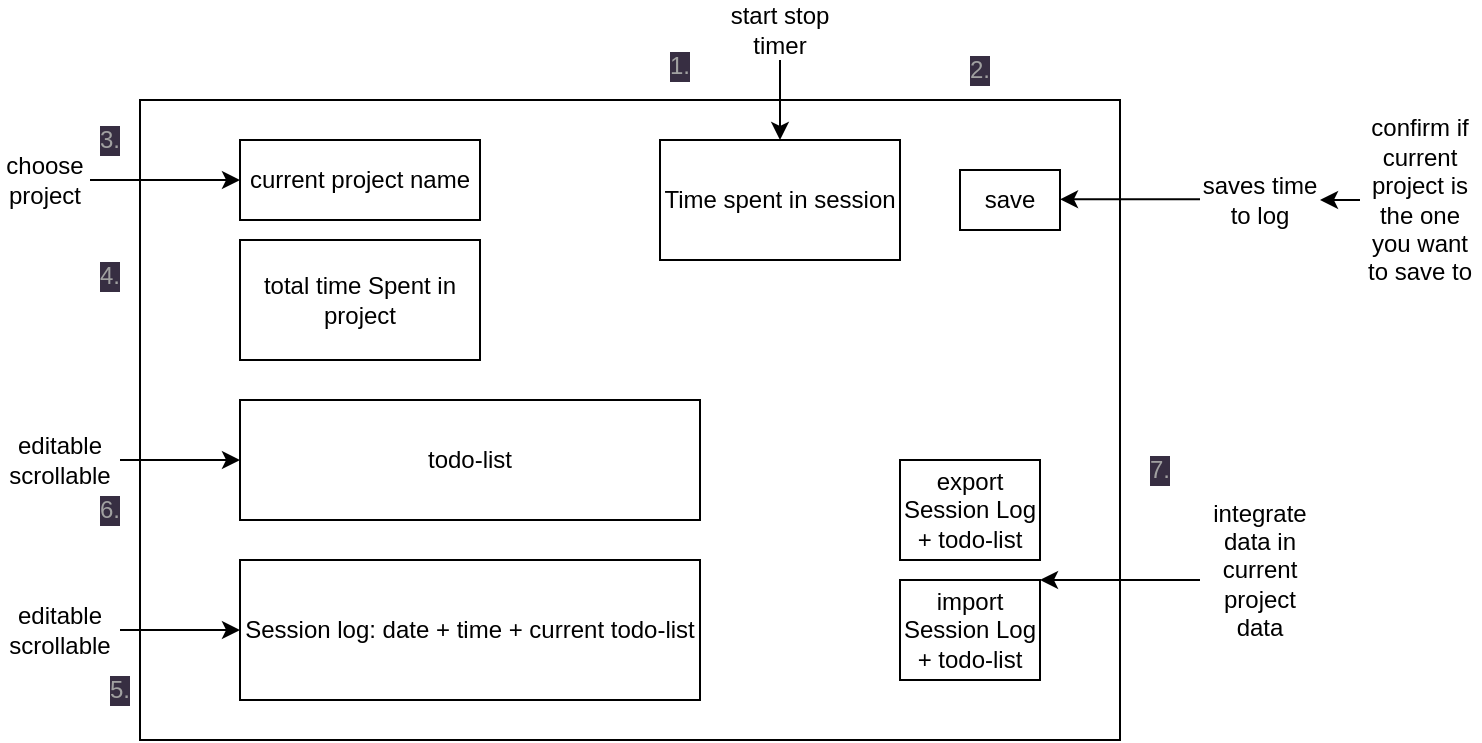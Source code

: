 <mxfile>
    <diagram id="jefDxpo3mZHkd5KiJRu-" name="Page-1">
        <mxGraphModel dx="988" dy="529" grid="1" gridSize="10" guides="1" tooltips="1" connect="1" arrows="1" fold="1" page="1" pageScale="1" pageWidth="850" pageHeight="1100" math="0" shadow="0">
            <root>
                <mxCell id="0"/>
                <mxCell id="1" parent="0"/>
                <mxCell id="3" value="" style="rounded=0;whiteSpace=wrap;html=1;" parent="1" vertex="1">
                    <mxGeometry x="70" y="60" width="490" height="320" as="geometry"/>
                </mxCell>
                <mxCell id="5" value="total time Spent in project" style="rounded=0;whiteSpace=wrap;html=1;" parent="1" vertex="1">
                    <mxGeometry x="120" y="130" width="120" height="60" as="geometry"/>
                </mxCell>
                <mxCell id="6" value="Time spent in session" style="rounded=0;whiteSpace=wrap;html=1;" parent="1" vertex="1">
                    <mxGeometry x="330" y="80" width="120" height="60" as="geometry"/>
                </mxCell>
                <mxCell id="8" value="current project name" style="rounded=0;whiteSpace=wrap;html=1;" parent="1" vertex="1">
                    <mxGeometry x="120" y="80" width="120" height="40" as="geometry"/>
                </mxCell>
                <mxCell id="9" value="Session log: date + time + current todo-list" style="rounded=0;whiteSpace=wrap;html=1;" parent="1" vertex="1">
                    <mxGeometry x="120" y="290" width="230" height="70" as="geometry"/>
                </mxCell>
                <mxCell id="11" value="todo-list" style="rounded=0;whiteSpace=wrap;html=1;" parent="1" vertex="1">
                    <mxGeometry x="120" y="210" width="230" height="60" as="geometry"/>
                </mxCell>
                <mxCell id="12" value="choose project" style="text;html=1;strokeColor=none;fillColor=none;align=center;verticalAlign=middle;whiteSpace=wrap;rounded=0;" vertex="1" parent="1">
                    <mxGeometry y="85" width="45" height="30" as="geometry"/>
                </mxCell>
                <mxCell id="13" value="" style="endArrow=classic;html=1;entryX=0;entryY=0.5;entryDx=0;entryDy=0;" edge="1" parent="1" source="12" target="8">
                    <mxGeometry width="50" height="50" relative="1" as="geometry">
                        <mxPoint x="390" y="220" as="sourcePoint"/>
                        <mxPoint x="440" y="170" as="targetPoint"/>
                    </mxGeometry>
                </mxCell>
                <mxCell id="15" value="editable&lt;br&gt;scrollable" style="text;html=1;strokeColor=none;fillColor=none;align=center;verticalAlign=middle;whiteSpace=wrap;rounded=0;" vertex="1" parent="1">
                    <mxGeometry y="225" width="60" height="30" as="geometry"/>
                </mxCell>
                <mxCell id="16" value="" style="endArrow=classic;html=1;entryX=0;entryY=0.5;entryDx=0;entryDy=0;" edge="1" parent="1" source="15" target="11">
                    <mxGeometry width="50" height="50" relative="1" as="geometry">
                        <mxPoint x="390" y="210" as="sourcePoint"/>
                        <mxPoint x="440" y="160" as="targetPoint"/>
                    </mxGeometry>
                </mxCell>
                <mxCell id="18" value="start stop timer" style="text;html=1;strokeColor=none;fillColor=none;align=center;verticalAlign=middle;whiteSpace=wrap;rounded=0;" vertex="1" parent="1">
                    <mxGeometry x="360" y="10" width="60" height="30" as="geometry"/>
                </mxCell>
                <mxCell id="19" value="" style="endArrow=classic;html=1;entryX=0.5;entryY=0;entryDx=0;entryDy=0;" edge="1" parent="1" source="18" target="6">
                    <mxGeometry width="50" height="50" relative="1" as="geometry">
                        <mxPoint x="390" y="160" as="sourcePoint"/>
                        <mxPoint x="450" y="110" as="targetPoint"/>
                    </mxGeometry>
                </mxCell>
                <mxCell id="20" value="editable&lt;br&gt;scrollable" style="text;html=1;strokeColor=none;fillColor=none;align=center;verticalAlign=middle;whiteSpace=wrap;rounded=0;" vertex="1" parent="1">
                    <mxGeometry y="310" width="60" height="30" as="geometry"/>
                </mxCell>
                <mxCell id="21" value="" style="endArrow=classic;html=1;entryX=0;entryY=0.5;entryDx=0;entryDy=0;" edge="1" parent="1" source="20" target="9">
                    <mxGeometry width="50" height="50" relative="1" as="geometry">
                        <mxPoint x="390" y="295" as="sourcePoint"/>
                        <mxPoint x="350" y="325" as="targetPoint"/>
                    </mxGeometry>
                </mxCell>
                <mxCell id="22" value="import Session Log&lt;br&gt;+ todo-list" style="rounded=0;whiteSpace=wrap;html=1;" vertex="1" parent="1">
                    <mxGeometry x="450" y="300" width="70" height="50" as="geometry"/>
                </mxCell>
                <mxCell id="23" value="save" style="rounded=0;whiteSpace=wrap;html=1;" vertex="1" parent="1">
                    <mxGeometry x="480" y="95" width="50" height="30" as="geometry"/>
                </mxCell>
                <mxCell id="26" value="" style="endArrow=classic;html=1;" edge="1" parent="1">
                    <mxGeometry width="50" height="50" relative="1" as="geometry">
                        <mxPoint x="600" y="109.66" as="sourcePoint"/>
                        <mxPoint x="530" y="109.66" as="targetPoint"/>
                    </mxGeometry>
                </mxCell>
                <mxCell id="29" value="saves time to log" style="text;html=1;strokeColor=none;fillColor=none;align=center;verticalAlign=middle;whiteSpace=wrap;rounded=0;" vertex="1" parent="1">
                    <mxGeometry x="600" y="95" width="60" height="30" as="geometry"/>
                </mxCell>
                <mxCell id="31" value="" style="edgeStyle=none;html=1;" edge="1" parent="1" source="30" target="29">
                    <mxGeometry relative="1" as="geometry"/>
                </mxCell>
                <mxCell id="30" value="confirm if current project is the one you want to save to" style="text;html=1;strokeColor=none;fillColor=none;align=center;verticalAlign=middle;whiteSpace=wrap;rounded=0;" vertex="1" parent="1">
                    <mxGeometry x="680" y="57.5" width="60" height="105" as="geometry"/>
                </mxCell>
                <mxCell id="33" value="export Session Log + todo-list" style="rounded=0;whiteSpace=wrap;html=1;" vertex="1" parent="1">
                    <mxGeometry x="450" y="240" width="70" height="50" as="geometry"/>
                </mxCell>
                <mxCell id="34" value="1." style="text;html=1;align=center;verticalAlign=middle;whiteSpace=wrap;rounded=0;labelBorderColor=none;fillColor=none;strokeColor=none;fontColor=#A1A1A1;labelBackgroundColor=#372E42;" vertex="1" parent="1">
                    <mxGeometry x="330" y="27.5" width="20" height="30" as="geometry"/>
                </mxCell>
                <mxCell id="35" value="2." style="text;html=1;align=center;verticalAlign=middle;whiteSpace=wrap;rounded=0;labelBorderColor=none;fillColor=none;strokeColor=none;fontColor=#A1A1A1;labelBackgroundColor=#372E42;" vertex="1" parent="1">
                    <mxGeometry x="480" y="30" width="20" height="30" as="geometry"/>
                </mxCell>
                <mxCell id="36" value="3." style="text;html=1;align=center;verticalAlign=middle;whiteSpace=wrap;rounded=0;labelBorderColor=none;fillColor=none;strokeColor=none;fontColor=#A1A1A1;labelBackgroundColor=#372E42;" vertex="1" parent="1">
                    <mxGeometry x="45" y="65" width="20" height="30" as="geometry"/>
                </mxCell>
                <mxCell id="37" value="4." style="text;html=1;align=center;verticalAlign=middle;whiteSpace=wrap;rounded=0;labelBorderColor=none;fillColor=none;strokeColor=none;fontColor=#A1A1A1;labelBackgroundColor=#372E42;" vertex="1" parent="1">
                    <mxGeometry x="45" y="132.5" width="20" height="30" as="geometry"/>
                </mxCell>
                <mxCell id="40" value="" style="endArrow=classic;html=1;fontColor=#A1A1A1;entryX=1;entryY=0;entryDx=0;entryDy=0;" edge="1" parent="1" target="22">
                    <mxGeometry relative="1" as="geometry">
                        <mxPoint x="600" y="300" as="sourcePoint"/>
                        <mxPoint x="500" y="200" as="targetPoint"/>
                    </mxGeometry>
                </mxCell>
                <mxCell id="44" value="integrate data in current project data" style="text;html=1;strokeColor=none;fillColor=none;align=center;verticalAlign=middle;whiteSpace=wrap;rounded=0;" vertex="1" parent="1">
                    <mxGeometry x="600" y="280" width="60" height="30" as="geometry"/>
                </mxCell>
                <mxCell id="47" value="5." style="text;html=1;align=center;verticalAlign=middle;whiteSpace=wrap;rounded=0;labelBorderColor=none;fillColor=none;strokeColor=none;fontColor=#A1A1A1;labelBackgroundColor=#372E42;" vertex="1" parent="1">
                    <mxGeometry x="50" y="340" width="20" height="30" as="geometry"/>
                </mxCell>
                <mxCell id="48" value="6." style="text;html=1;align=center;verticalAlign=middle;whiteSpace=wrap;rounded=0;labelBorderColor=none;fillColor=none;strokeColor=none;fontColor=#A1A1A1;labelBackgroundColor=#372E42;" vertex="1" parent="1">
                    <mxGeometry x="45" y="250" width="20" height="30" as="geometry"/>
                </mxCell>
                <mxCell id="49" value="7." style="text;html=1;align=center;verticalAlign=middle;whiteSpace=wrap;rounded=0;labelBorderColor=none;fillColor=none;strokeColor=none;fontColor=#A1A1A1;labelBackgroundColor=#372E42;" vertex="1" parent="1">
                    <mxGeometry x="570" y="230" width="20" height="30" as="geometry"/>
                </mxCell>
            </root>
        </mxGraphModel>
    </diagram>
</mxfile>